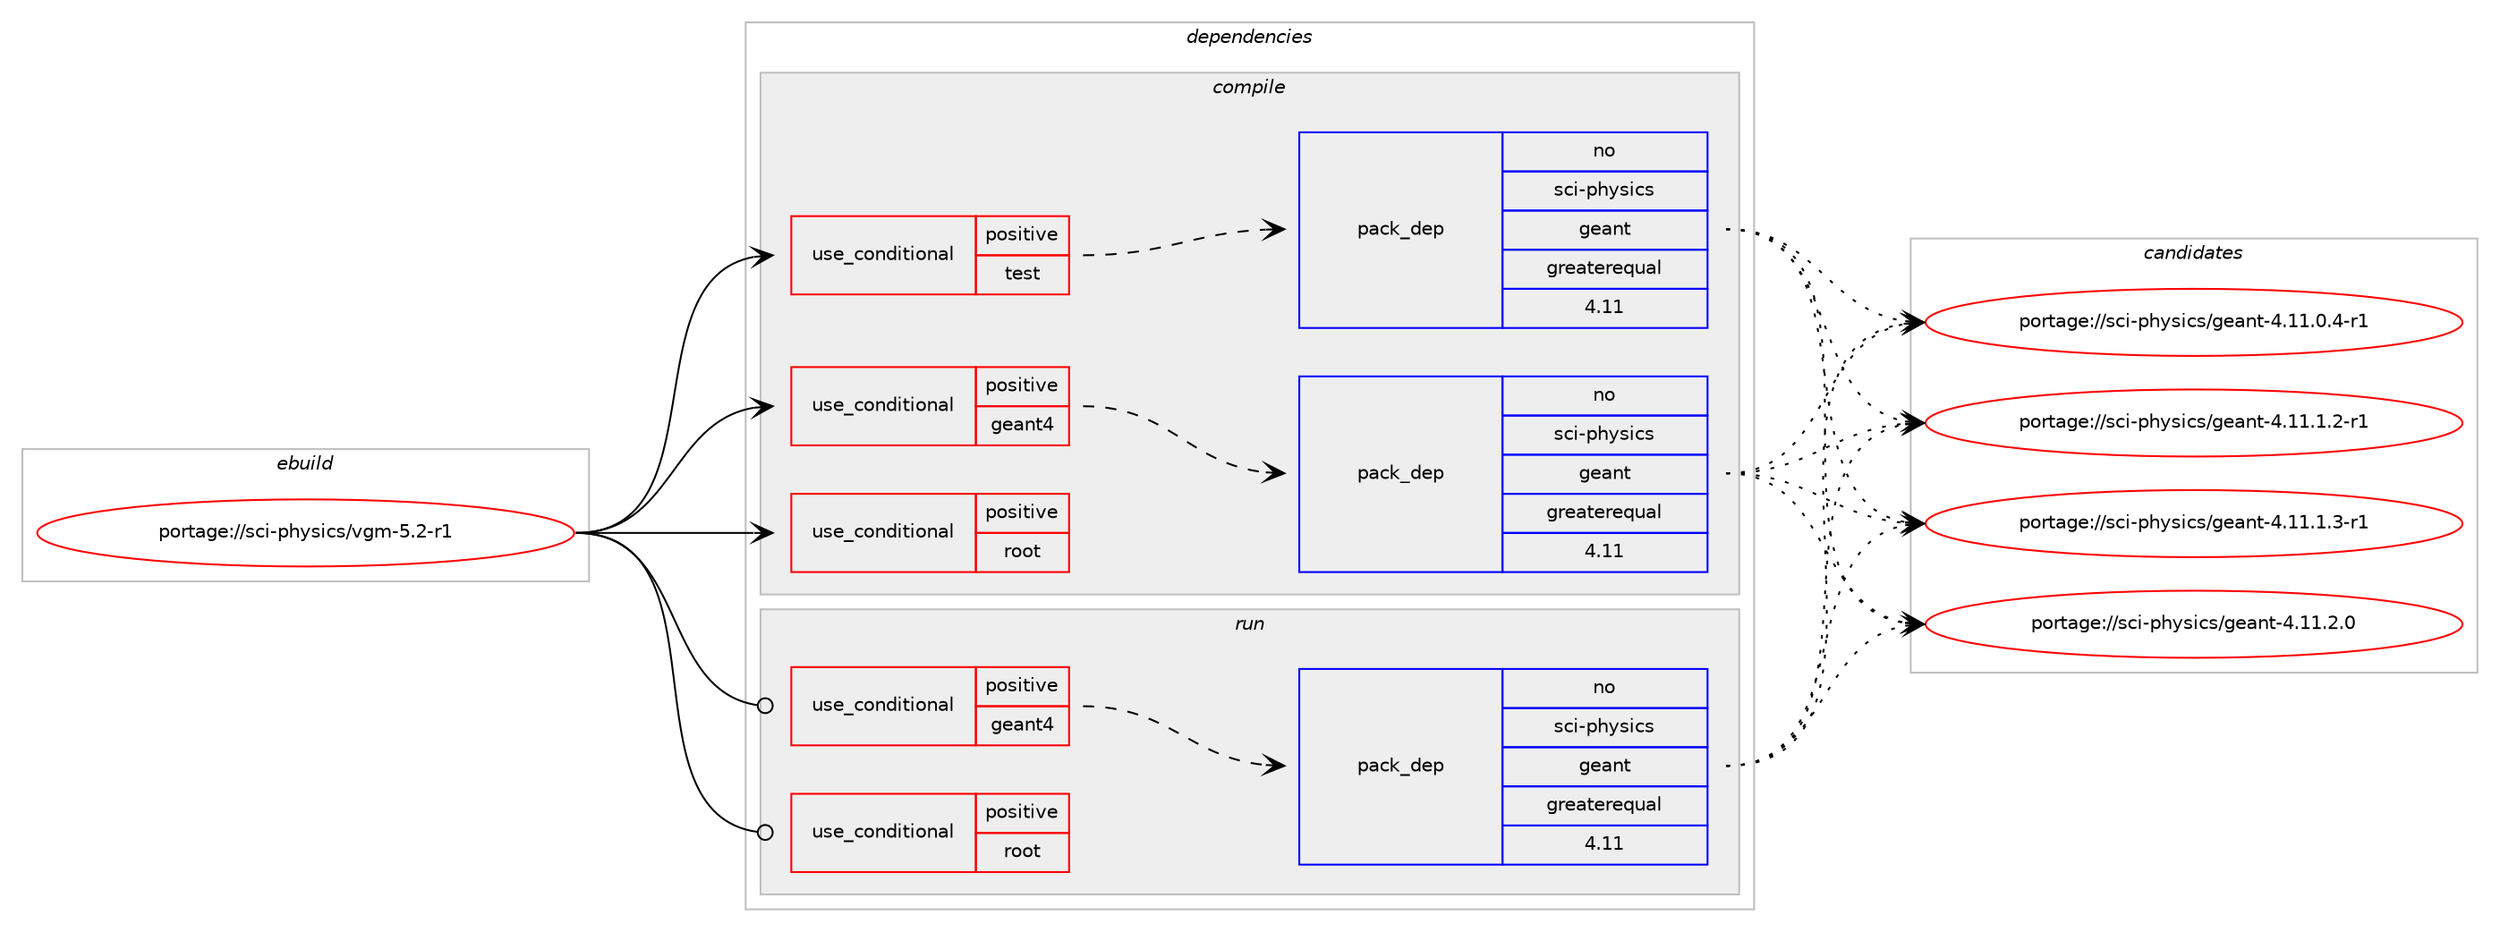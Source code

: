 digraph prolog {

# *************
# Graph options
# *************

newrank=true;
concentrate=true;
compound=true;
graph [rankdir=LR,fontname=Helvetica,fontsize=10,ranksep=1.5];#, ranksep=2.5, nodesep=0.2];
edge  [arrowhead=vee];
node  [fontname=Helvetica,fontsize=10];

# **********
# The ebuild
# **********

subgraph cluster_leftcol {
color=gray;
rank=same;
label=<<i>ebuild</i>>;
id [label="portage://sci-physics/vgm-5.2-r1", color=red, width=4, href="../sci-physics/vgm-5.2-r1.svg"];
}

# ****************
# The dependencies
# ****************

subgraph cluster_midcol {
color=gray;
label=<<i>dependencies</i>>;
subgraph cluster_compile {
fillcolor="#eeeeee";
style=filled;
label=<<i>compile</i>>;
subgraph cond10426 {
dependency14620 [label=<<TABLE BORDER="0" CELLBORDER="1" CELLSPACING="0" CELLPADDING="4"><TR><TD ROWSPAN="3" CELLPADDING="10">use_conditional</TD></TR><TR><TD>positive</TD></TR><TR><TD>geant4</TD></TR></TABLE>>, shape=none, color=red];
subgraph pack4047 {
dependency14621 [label=<<TABLE BORDER="0" CELLBORDER="1" CELLSPACING="0" CELLPADDING="4" WIDTH="220"><TR><TD ROWSPAN="6" CELLPADDING="30">pack_dep</TD></TR><TR><TD WIDTH="110">no</TD></TR><TR><TD>sci-physics</TD></TR><TR><TD>geant</TD></TR><TR><TD>greaterequal</TD></TR><TR><TD>4.11</TD></TR></TABLE>>, shape=none, color=blue];
}
dependency14620:e -> dependency14621:w [weight=20,style="dashed",arrowhead="vee"];
}
id:e -> dependency14620:w [weight=20,style="solid",arrowhead="vee"];
subgraph cond10427 {
dependency14622 [label=<<TABLE BORDER="0" CELLBORDER="1" CELLSPACING="0" CELLPADDING="4"><TR><TD ROWSPAN="3" CELLPADDING="10">use_conditional</TD></TR><TR><TD>positive</TD></TR><TR><TD>root</TD></TR></TABLE>>, shape=none, color=red];
# *** BEGIN UNKNOWN DEPENDENCY TYPE (TODO) ***
# dependency14622 -> package_dependency(portage://sci-physics/vgm-5.2-r1,install,no,sci-physics,root,none,[,,],any_same_slot,[])
# *** END UNKNOWN DEPENDENCY TYPE (TODO) ***

}
id:e -> dependency14622:w [weight=20,style="solid",arrowhead="vee"];
subgraph cond10428 {
dependency14623 [label=<<TABLE BORDER="0" CELLBORDER="1" CELLSPACING="0" CELLPADDING="4"><TR><TD ROWSPAN="3" CELLPADDING="10">use_conditional</TD></TR><TR><TD>positive</TD></TR><TR><TD>test</TD></TR></TABLE>>, shape=none, color=red];
subgraph pack4048 {
dependency14624 [label=<<TABLE BORDER="0" CELLBORDER="1" CELLSPACING="0" CELLPADDING="4" WIDTH="220"><TR><TD ROWSPAN="6" CELLPADDING="30">pack_dep</TD></TR><TR><TD WIDTH="110">no</TD></TR><TR><TD>sci-physics</TD></TR><TR><TD>geant</TD></TR><TR><TD>greaterequal</TD></TR><TR><TD>4.11</TD></TR></TABLE>>, shape=none, color=blue];
}
dependency14623:e -> dependency14624:w [weight=20,style="dashed",arrowhead="vee"];
# *** BEGIN UNKNOWN DEPENDENCY TYPE (TODO) ***
# dependency14623 -> package_dependency(portage://sci-physics/vgm-5.2-r1,install,no,sci-physics,geant4_vmc,none,[,,],[],[use(enable(g4root),none)])
# *** END UNKNOWN DEPENDENCY TYPE (TODO) ***

}
id:e -> dependency14623:w [weight=20,style="solid",arrowhead="vee"];
# *** BEGIN UNKNOWN DEPENDENCY TYPE (TODO) ***
# id -> package_dependency(portage://sci-physics/vgm-5.2-r1,install,no,sci-physics,clhep,none,[,,],any_same_slot,[])
# *** END UNKNOWN DEPENDENCY TYPE (TODO) ***

}
subgraph cluster_compileandrun {
fillcolor="#eeeeee";
style=filled;
label=<<i>compile and run</i>>;
}
subgraph cluster_run {
fillcolor="#eeeeee";
style=filled;
label=<<i>run</i>>;
subgraph cond10429 {
dependency14625 [label=<<TABLE BORDER="0" CELLBORDER="1" CELLSPACING="0" CELLPADDING="4"><TR><TD ROWSPAN="3" CELLPADDING="10">use_conditional</TD></TR><TR><TD>positive</TD></TR><TR><TD>geant4</TD></TR></TABLE>>, shape=none, color=red];
subgraph pack4049 {
dependency14626 [label=<<TABLE BORDER="0" CELLBORDER="1" CELLSPACING="0" CELLPADDING="4" WIDTH="220"><TR><TD ROWSPAN="6" CELLPADDING="30">pack_dep</TD></TR><TR><TD WIDTH="110">no</TD></TR><TR><TD>sci-physics</TD></TR><TR><TD>geant</TD></TR><TR><TD>greaterequal</TD></TR><TR><TD>4.11</TD></TR></TABLE>>, shape=none, color=blue];
}
dependency14625:e -> dependency14626:w [weight=20,style="dashed",arrowhead="vee"];
}
id:e -> dependency14625:w [weight=20,style="solid",arrowhead="odot"];
subgraph cond10430 {
dependency14627 [label=<<TABLE BORDER="0" CELLBORDER="1" CELLSPACING="0" CELLPADDING="4"><TR><TD ROWSPAN="3" CELLPADDING="10">use_conditional</TD></TR><TR><TD>positive</TD></TR><TR><TD>root</TD></TR></TABLE>>, shape=none, color=red];
# *** BEGIN UNKNOWN DEPENDENCY TYPE (TODO) ***
# dependency14627 -> package_dependency(portage://sci-physics/vgm-5.2-r1,run,no,sci-physics,root,none,[,,],any_same_slot,[])
# *** END UNKNOWN DEPENDENCY TYPE (TODO) ***

}
id:e -> dependency14627:w [weight=20,style="solid",arrowhead="odot"];
# *** BEGIN UNKNOWN DEPENDENCY TYPE (TODO) ***
# id -> package_dependency(portage://sci-physics/vgm-5.2-r1,run,no,sci-physics,clhep,none,[,,],any_same_slot,[])
# *** END UNKNOWN DEPENDENCY TYPE (TODO) ***

}
}

# **************
# The candidates
# **************

subgraph cluster_choices {
rank=same;
color=gray;
label=<<i>candidates</i>>;

subgraph choice4047 {
color=black;
nodesep=1;
choice11599105451121041211151059911547103101971101164552464949464846524511449 [label="portage://sci-physics/geant-4.11.0.4-r1", color=red, width=4,href="../sci-physics/geant-4.11.0.4-r1.svg"];
choice11599105451121041211151059911547103101971101164552464949464946504511449 [label="portage://sci-physics/geant-4.11.1.2-r1", color=red, width=4,href="../sci-physics/geant-4.11.1.2-r1.svg"];
choice11599105451121041211151059911547103101971101164552464949464946514511449 [label="portage://sci-physics/geant-4.11.1.3-r1", color=red, width=4,href="../sci-physics/geant-4.11.1.3-r1.svg"];
choice1159910545112104121115105991154710310197110116455246494946504648 [label="portage://sci-physics/geant-4.11.2.0", color=red, width=4,href="../sci-physics/geant-4.11.2.0.svg"];
dependency14621:e -> choice11599105451121041211151059911547103101971101164552464949464846524511449:w [style=dotted,weight="100"];
dependency14621:e -> choice11599105451121041211151059911547103101971101164552464949464946504511449:w [style=dotted,weight="100"];
dependency14621:e -> choice11599105451121041211151059911547103101971101164552464949464946514511449:w [style=dotted,weight="100"];
dependency14621:e -> choice1159910545112104121115105991154710310197110116455246494946504648:w [style=dotted,weight="100"];
}
subgraph choice4048 {
color=black;
nodesep=1;
choice11599105451121041211151059911547103101971101164552464949464846524511449 [label="portage://sci-physics/geant-4.11.0.4-r1", color=red, width=4,href="../sci-physics/geant-4.11.0.4-r1.svg"];
choice11599105451121041211151059911547103101971101164552464949464946504511449 [label="portage://sci-physics/geant-4.11.1.2-r1", color=red, width=4,href="../sci-physics/geant-4.11.1.2-r1.svg"];
choice11599105451121041211151059911547103101971101164552464949464946514511449 [label="portage://sci-physics/geant-4.11.1.3-r1", color=red, width=4,href="../sci-physics/geant-4.11.1.3-r1.svg"];
choice1159910545112104121115105991154710310197110116455246494946504648 [label="portage://sci-physics/geant-4.11.2.0", color=red, width=4,href="../sci-physics/geant-4.11.2.0.svg"];
dependency14624:e -> choice11599105451121041211151059911547103101971101164552464949464846524511449:w [style=dotted,weight="100"];
dependency14624:e -> choice11599105451121041211151059911547103101971101164552464949464946504511449:w [style=dotted,weight="100"];
dependency14624:e -> choice11599105451121041211151059911547103101971101164552464949464946514511449:w [style=dotted,weight="100"];
dependency14624:e -> choice1159910545112104121115105991154710310197110116455246494946504648:w [style=dotted,weight="100"];
}
subgraph choice4049 {
color=black;
nodesep=1;
choice11599105451121041211151059911547103101971101164552464949464846524511449 [label="portage://sci-physics/geant-4.11.0.4-r1", color=red, width=4,href="../sci-physics/geant-4.11.0.4-r1.svg"];
choice11599105451121041211151059911547103101971101164552464949464946504511449 [label="portage://sci-physics/geant-4.11.1.2-r1", color=red, width=4,href="../sci-physics/geant-4.11.1.2-r1.svg"];
choice11599105451121041211151059911547103101971101164552464949464946514511449 [label="portage://sci-physics/geant-4.11.1.3-r1", color=red, width=4,href="../sci-physics/geant-4.11.1.3-r1.svg"];
choice1159910545112104121115105991154710310197110116455246494946504648 [label="portage://sci-physics/geant-4.11.2.0", color=red, width=4,href="../sci-physics/geant-4.11.2.0.svg"];
dependency14626:e -> choice11599105451121041211151059911547103101971101164552464949464846524511449:w [style=dotted,weight="100"];
dependency14626:e -> choice11599105451121041211151059911547103101971101164552464949464946504511449:w [style=dotted,weight="100"];
dependency14626:e -> choice11599105451121041211151059911547103101971101164552464949464946514511449:w [style=dotted,weight="100"];
dependency14626:e -> choice1159910545112104121115105991154710310197110116455246494946504648:w [style=dotted,weight="100"];
}
}

}
